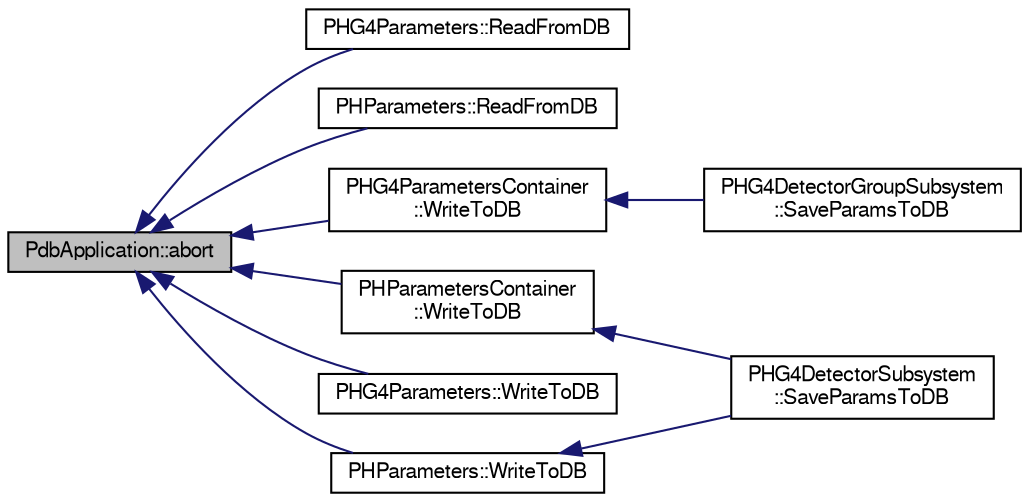 digraph "PdbApplication::abort"
{
  bgcolor="transparent";
  edge [fontname="FreeSans",fontsize="10",labelfontname="FreeSans",labelfontsize="10"];
  node [fontname="FreeSans",fontsize="10",shape=record];
  rankdir="LR";
  Node1 [label="PdbApplication::abort",height=0.2,width=0.4,color="black", fillcolor="grey75", style="filled" fontcolor="black"];
  Node1 -> Node2 [dir="back",color="midnightblue",fontsize="10",style="solid",fontname="FreeSans"];
  Node2 [label="PHG4Parameters::ReadFromDB",height=0.2,width=0.4,color="black",URL="$da/d29/classPHG4Parameters.html#a3f7147f9619b40dc07a82af6bc8b4c49"];
  Node1 -> Node3 [dir="back",color="midnightblue",fontsize="10",style="solid",fontname="FreeSans"];
  Node3 [label="PHParameters::ReadFromDB",height=0.2,width=0.4,color="black",URL="$dd/dae/classPHParameters.html#ae06773f70afdba382074f991697b4fc9"];
  Node1 -> Node4 [dir="back",color="midnightblue",fontsize="10",style="solid",fontname="FreeSans"];
  Node4 [label="PHParametersContainer\l::WriteToDB",height=0.2,width=0.4,color="black",URL="$d7/d6b/classPHParametersContainer.html#a28e298090d8a42aed01b4d7c533f5f8c"];
  Node4 -> Node5 [dir="back",color="midnightblue",fontsize="10",style="solid",fontname="FreeSans"];
  Node5 [label="PHG4DetectorSubsystem\l::SaveParamsToDB",height=0.2,width=0.4,color="black",URL="$d5/d29/classPHG4DetectorSubsystem.html#aaa04f4a2184f81eba3c3552d1b7061e3"];
  Node1 -> Node6 [dir="back",color="midnightblue",fontsize="10",style="solid",fontname="FreeSans"];
  Node6 [label="PHG4ParametersContainer\l::WriteToDB",height=0.2,width=0.4,color="black",URL="$d5/d5f/classPHG4ParametersContainer.html#a8d722c330ed82059f42d9c234cc1357d"];
  Node6 -> Node7 [dir="back",color="midnightblue",fontsize="10",style="solid",fontname="FreeSans"];
  Node7 [label="PHG4DetectorGroupSubsystem\l::SaveParamsToDB",height=0.2,width=0.4,color="black",URL="$d7/d7f/classPHG4DetectorGroupSubsystem.html#acb9c297af011ced29e7157bcda5d5ef9"];
  Node1 -> Node8 [dir="back",color="midnightblue",fontsize="10",style="solid",fontname="FreeSans"];
  Node8 [label="PHG4Parameters::WriteToDB",height=0.2,width=0.4,color="black",URL="$da/d29/classPHG4Parameters.html#aaf34ed43783c5aeb71ddbe18967b8ad6"];
  Node1 -> Node9 [dir="back",color="midnightblue",fontsize="10",style="solid",fontname="FreeSans"];
  Node9 [label="PHParameters::WriteToDB",height=0.2,width=0.4,color="black",URL="$dd/dae/classPHParameters.html#a733fedd4771b50a2bd09fe49daff1d0a"];
  Node9 -> Node5 [dir="back",color="midnightblue",fontsize="10",style="solid",fontname="FreeSans"];
}
